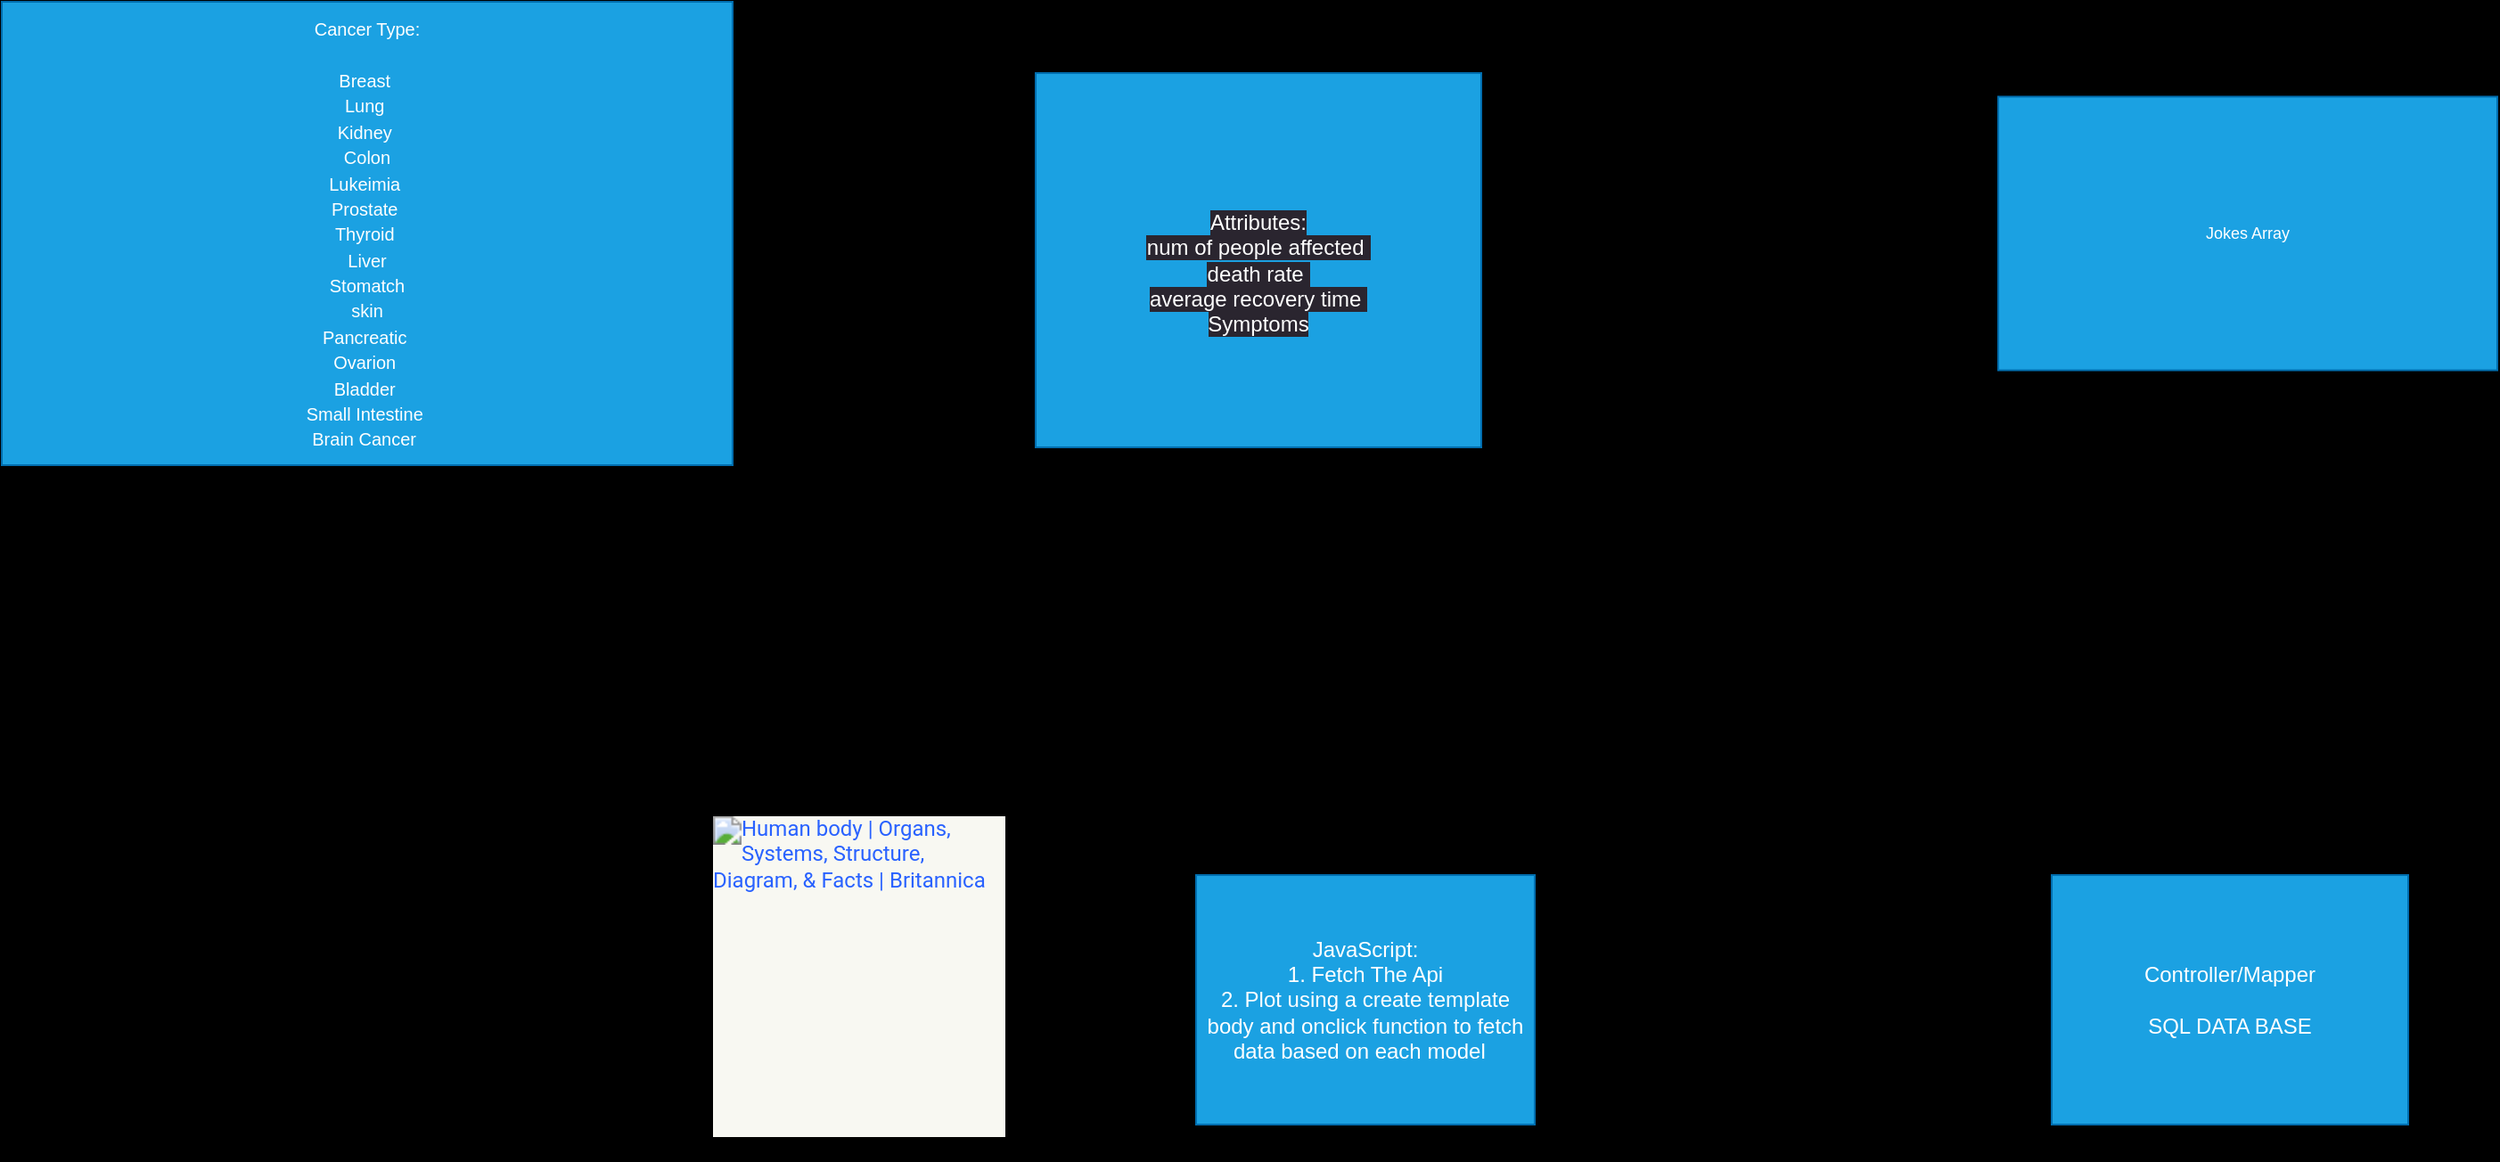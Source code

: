 <mxfile>
    <diagram id="S22Hv3pzq5iM8Lb1_hDw" name="Page-1">
        <mxGraphModel dx="2538" dy="2718" grid="1" gridSize="10" guides="1" tooltips="1" connect="1" arrows="1" fold="1" page="1" pageScale="1" pageWidth="850" pageHeight="1100" background="#000000" math="0" shadow="0">
            <root>
                <mxCell id="0"/>
                <mxCell id="1" parent="0"/>
                <mxCell id="9" style="edgeStyle=none;html=1;exitX=1;exitY=0.5;exitDx=0;exitDy=0;fontSize=9;" parent="1" source="2" target="10" edge="1">
                    <mxGeometry relative="1" as="geometry">
                        <mxPoint x="140" y="-90" as="targetPoint"/>
                    </mxGeometry>
                </mxCell>
                <mxCell id="2" value="&lt;font style=&quot;font-size: 10px;&quot;&gt;Cancer Type:&lt;br&gt;&lt;br&gt;Breast&amp;nbsp;&lt;br&gt;Lung&amp;nbsp;&lt;br&gt;Kidney&amp;nbsp;&lt;br&gt;Colon&lt;br&gt;Lukeimia&amp;nbsp;&lt;br&gt;Prostate&amp;nbsp;&lt;br&gt;Thyroid&amp;nbsp;&lt;br&gt;Liver&lt;br&gt;Stomatch&lt;br&gt;skin&lt;br&gt;Pancreatic&amp;nbsp;&lt;br&gt;Ovarion&amp;nbsp;&lt;br&gt;Bladder&amp;nbsp;&lt;br&gt;Small Intestine&amp;nbsp;&lt;br&gt;Brain Cancer&lt;/font&gt;&amp;nbsp;" style="whiteSpace=wrap;html=1;fillColor=#1ba1e2;fontColor=#ffffff;strokeColor=#006EAF;" parent="1" vertex="1">
                    <mxGeometry x="-710" y="-840" width="410" height="260" as="geometry"/>
                </mxCell>
                <mxCell id="8" value="&lt;meta charset=&quot;utf-8&quot;&gt;&lt;br style=&quot;border-color: rgb(0, 0, 0); color: rgb(255, 255, 255); font-family: Helvetica; font-size: 12px; font-style: normal; font-variant-ligatures: normal; font-variant-caps: normal; font-weight: 400; letter-spacing: normal; orphans: 2; text-align: center; text-indent: 0px; text-transform: none; widows: 2; word-spacing: 0px; -webkit-text-stroke-width: 0px; background-color: rgb(42, 37, 47); text-decoration-thickness: initial; text-decoration-style: initial; text-decoration-color: initial;&quot;&gt;&lt;span style=&quot;color: rgb(255, 255, 255); font-family: Helvetica; font-size: 12px; font-style: normal; font-variant-ligatures: normal; font-variant-caps: normal; font-weight: 400; letter-spacing: normal; orphans: 2; text-align: center; text-indent: 0px; text-transform: none; widows: 2; word-spacing: 0px; -webkit-text-stroke-width: 0px; background-color: rgb(42, 37, 47); text-decoration-thickness: initial; text-decoration-style: initial; text-decoration-color: initial; float: none; display: inline !important;&quot;&gt;Attributes:&lt;/span&gt;&lt;br style=&quot;border-color: rgb(0, 0, 0); color: rgb(255, 255, 255); font-family: Helvetica; font-size: 12px; font-style: normal; font-variant-ligatures: normal; font-variant-caps: normal; font-weight: 400; letter-spacing: normal; orphans: 2; text-align: center; text-indent: 0px; text-transform: none; widows: 2; word-spacing: 0px; -webkit-text-stroke-width: 0px; background-color: rgb(42, 37, 47); text-decoration-thickness: initial; text-decoration-style: initial; text-decoration-color: initial;&quot;&gt;&lt;span style=&quot;color: rgb(255, 255, 255); font-family: Helvetica; font-size: 12px; font-style: normal; font-variant-ligatures: normal; font-variant-caps: normal; font-weight: 400; letter-spacing: normal; orphans: 2; text-align: center; text-indent: 0px; text-transform: none; widows: 2; word-spacing: 0px; -webkit-text-stroke-width: 0px; background-color: rgb(42, 37, 47); text-decoration-thickness: initial; text-decoration-style: initial; text-decoration-color: initial; float: none; display: inline !important;&quot;&gt;num of people affected&amp;nbsp;&lt;/span&gt;&lt;br style=&quot;border-color: rgb(0, 0, 0); color: rgb(255, 255, 255); font-family: Helvetica; font-size: 12px; font-style: normal; font-variant-ligatures: normal; font-variant-caps: normal; font-weight: 400; letter-spacing: normal; orphans: 2; text-align: center; text-indent: 0px; text-transform: none; widows: 2; word-spacing: 0px; -webkit-text-stroke-width: 0px; background-color: rgb(42, 37, 47); text-decoration-thickness: initial; text-decoration-style: initial; text-decoration-color: initial;&quot;&gt;&lt;span style=&quot;color: rgb(255, 255, 255); font-family: Helvetica; font-size: 12px; font-style: normal; font-variant-ligatures: normal; font-variant-caps: normal; font-weight: 400; letter-spacing: normal; orphans: 2; text-align: center; text-indent: 0px; text-transform: none; widows: 2; word-spacing: 0px; -webkit-text-stroke-width: 0px; background-color: rgb(42, 37, 47); text-decoration-thickness: initial; text-decoration-style: initial; text-decoration-color: initial; float: none; display: inline !important;&quot;&gt;death rate&amp;nbsp;&lt;/span&gt;&lt;br style=&quot;border-color: rgb(0, 0, 0); color: rgb(255, 255, 255); font-family: Helvetica; font-size: 12px; font-style: normal; font-variant-ligatures: normal; font-variant-caps: normal; font-weight: 400; letter-spacing: normal; orphans: 2; text-align: center; text-indent: 0px; text-transform: none; widows: 2; word-spacing: 0px; -webkit-text-stroke-width: 0px; background-color: rgb(42, 37, 47); text-decoration-thickness: initial; text-decoration-style: initial; text-decoration-color: initial;&quot;&gt;&lt;span style=&quot;color: rgb(255, 255, 255); font-family: Helvetica; font-size: 12px; font-style: normal; font-variant-ligatures: normal; font-variant-caps: normal; font-weight: 400; letter-spacing: normal; orphans: 2; text-align: center; text-indent: 0px; text-transform: none; widows: 2; word-spacing: 0px; -webkit-text-stroke-width: 0px; background-color: rgb(42, 37, 47); text-decoration-thickness: initial; text-decoration-style: initial; text-decoration-color: initial; float: none; display: inline !important;&quot;&gt;average recovery time&amp;nbsp;&lt;/span&gt;&lt;br style=&quot;border-color: rgb(0, 0, 0); color: rgb(255, 255, 255); font-family: Helvetica; font-size: 12px; font-style: normal; font-variant-ligatures: normal; font-variant-caps: normal; font-weight: 400; letter-spacing: normal; orphans: 2; text-align: center; text-indent: 0px; text-transform: none; widows: 2; word-spacing: 0px; -webkit-text-stroke-width: 0px; background-color: rgb(42, 37, 47); text-decoration-thickness: initial; text-decoration-style: initial; text-decoration-color: initial;&quot;&gt;&lt;span style=&quot;color: rgb(255, 255, 255); font-family: Helvetica; font-size: 12px; font-style: normal; font-variant-ligatures: normal; font-variant-caps: normal; font-weight: 400; letter-spacing: normal; orphans: 2; text-align: center; text-indent: 0px; text-transform: none; widows: 2; word-spacing: 0px; -webkit-text-stroke-width: 0px; background-color: rgb(42, 37, 47); text-decoration-thickness: initial; text-decoration-style: initial; text-decoration-color: initial; float: none; display: inline !important;&quot;&gt;Symptoms&lt;/span&gt;" style="whiteSpace=wrap;html=1;fillColor=#1ba1e2;fontColor=#ffffff;strokeColor=#006EAF;" parent="1" vertex="1">
                    <mxGeometry x="-130" y="-800" width="250" height="210" as="geometry"/>
                </mxCell>
                <mxCell id="11" style="edgeStyle=none;html=1;fontSize=9;" parent="1" source="10" edge="1" target="12">
                    <mxGeometry relative="1" as="geometry">
                        <mxPoint x="600" y="60" as="targetPoint"/>
                        <Array as="points">
                            <mxPoint x="550" y="-350"/>
                        </Array>
                    </mxGeometry>
                </mxCell>
                <mxCell id="10" value="Jokes Array" style="whiteSpace=wrap;html=1;fillColor=#1ba1e2;fontColor=#ffffff;strokeColor=#006EAF;fontSize=9;" parent="1" vertex="1">
                    <mxGeometry x="410" y="-786.75" width="280" height="153.5" as="geometry"/>
                </mxCell>
                <mxCell id="14" style="edgeStyle=none;html=1;" edge="1" parent="1" source="12">
                    <mxGeometry relative="1" as="geometry">
                        <mxPoint x="190" y="-280.0" as="targetPoint"/>
                    </mxGeometry>
                </mxCell>
                <mxCell id="12" value="Controller/Mapper&lt;br&gt;&lt;br&gt;SQL DATA BASE" style="whiteSpace=wrap;html=1;fillColor=#1ba1e2;fontColor=#ffffff;strokeColor=#006EAF;" parent="1" vertex="1">
                    <mxGeometry x="440" y="-350" width="200" height="140" as="geometry"/>
                </mxCell>
                <mxCell id="18" style="edgeStyle=none;html=1;entryX=1.024;entryY=0.577;entryDx=0;entryDy=0;entryPerimeter=0;" edge="1" parent="1" source="15" target="17">
                    <mxGeometry relative="1" as="geometry"/>
                </mxCell>
                <mxCell id="15" value="JavaScript:&lt;br&gt;1. Fetch The Api&lt;br&gt;2. Plot using a create template body and onclick function to fetch data based on each model&amp;nbsp;&amp;nbsp;" style="whiteSpace=wrap;html=1;fillColor=#1ba1e2;fontColor=#ffffff;strokeColor=#006EAF;" vertex="1" parent="1">
                    <mxGeometry x="-40" y="-350" width="190" height="140" as="geometry"/>
                </mxCell>
                <mxCell id="17" value="&lt;a style=&quot;text-decoration: none; color: rgb(41, 98, 255); border-radius: 12px; display: block; height: 180px; overflow: hidden; position: relative; cursor: pointer; background-color: rgba(0, 0, 0, 0.03); box-shadow: rgba(0, 0, 0, 0.3) 0px 2px 12px 0px; font-family: Roboto, HelveticaNeue, Arial, sans-serif; font-style: normal; font-variant-caps: normal; font-weight: 400; letter-spacing: normal; text-align: start; text-indent: 0px; text-transform: none; word-spacing: 0px; text-size-adjust: auto; -webkit-text-stroke-width: 0px;&quot; data-navigation=&quot;server&quot; href=&quot;https://www.google.com/imgres?imgurl=https%3A%2F%2Fcdn.britannica.com%2F20%2F55620-050-F5E29FDF%2Fview-human-muscular-system.jpg&amp;amp;tbnid=TH6r6V4HbhjWiM&amp;amp;vet=12ahUKEwjYpc7khvqBAxXcLUQIHQwxCJ8QMygoegUIARDTAQ..i&amp;amp;imgrefurl=https%3A%2F%2Fwww.britannica.com%2Fscience%2Fhuman-body&amp;amp;docid=YsEy_UW4-pjuHM&amp;amp;w=1139&amp;amp;h=1601&amp;amp;q=body&amp;amp;client=safari&amp;amp;ved=2ahUKEwjYpc7khvqBAxXcLUQIHQwxCJ8QMygoegUIARDTAQ&quot; data-nav=&quot;1&quot; role=&quot;button&quot; tabindex=&quot;0&quot; class=&quot;FRuiCf islib nfEiy&quot;&gt;&lt;div style=&quot;margin-left: 17px; margin-right: 17px; position: relative; background-color: rgb(248, 248, 242); height: 180px;&quot; class=&quot;fR600b islir&quot;&gt;&lt;img style=&quot;border: none;&quot; src=&quot;https://encrypted-tbn0.gstatic.com/images?q=tbn:ANd9GcSwYP7JFe75vVs8iRatJgGmWadmB7boMqQKPw&amp;amp;usqp=CAU&quot; alt=&quot;Human body | Organs, Systems, Structure, Diagram, &amp;amp; Facts | Britannica&quot; height=&quot;180&quot; width=&quot;129&quot; class=&quot;rg_i Q4LuWd&quot; data-ils=&quot;4&quot;&gt;&lt;/div&gt;&lt;/a&gt;" style="text;whiteSpace=wrap;html=1;" vertex="1" parent="1">
                    <mxGeometry x="-330" y="-390" width="200" height="200" as="geometry"/>
                </mxCell>
            </root>
        </mxGraphModel>
    </diagram>
</mxfile>